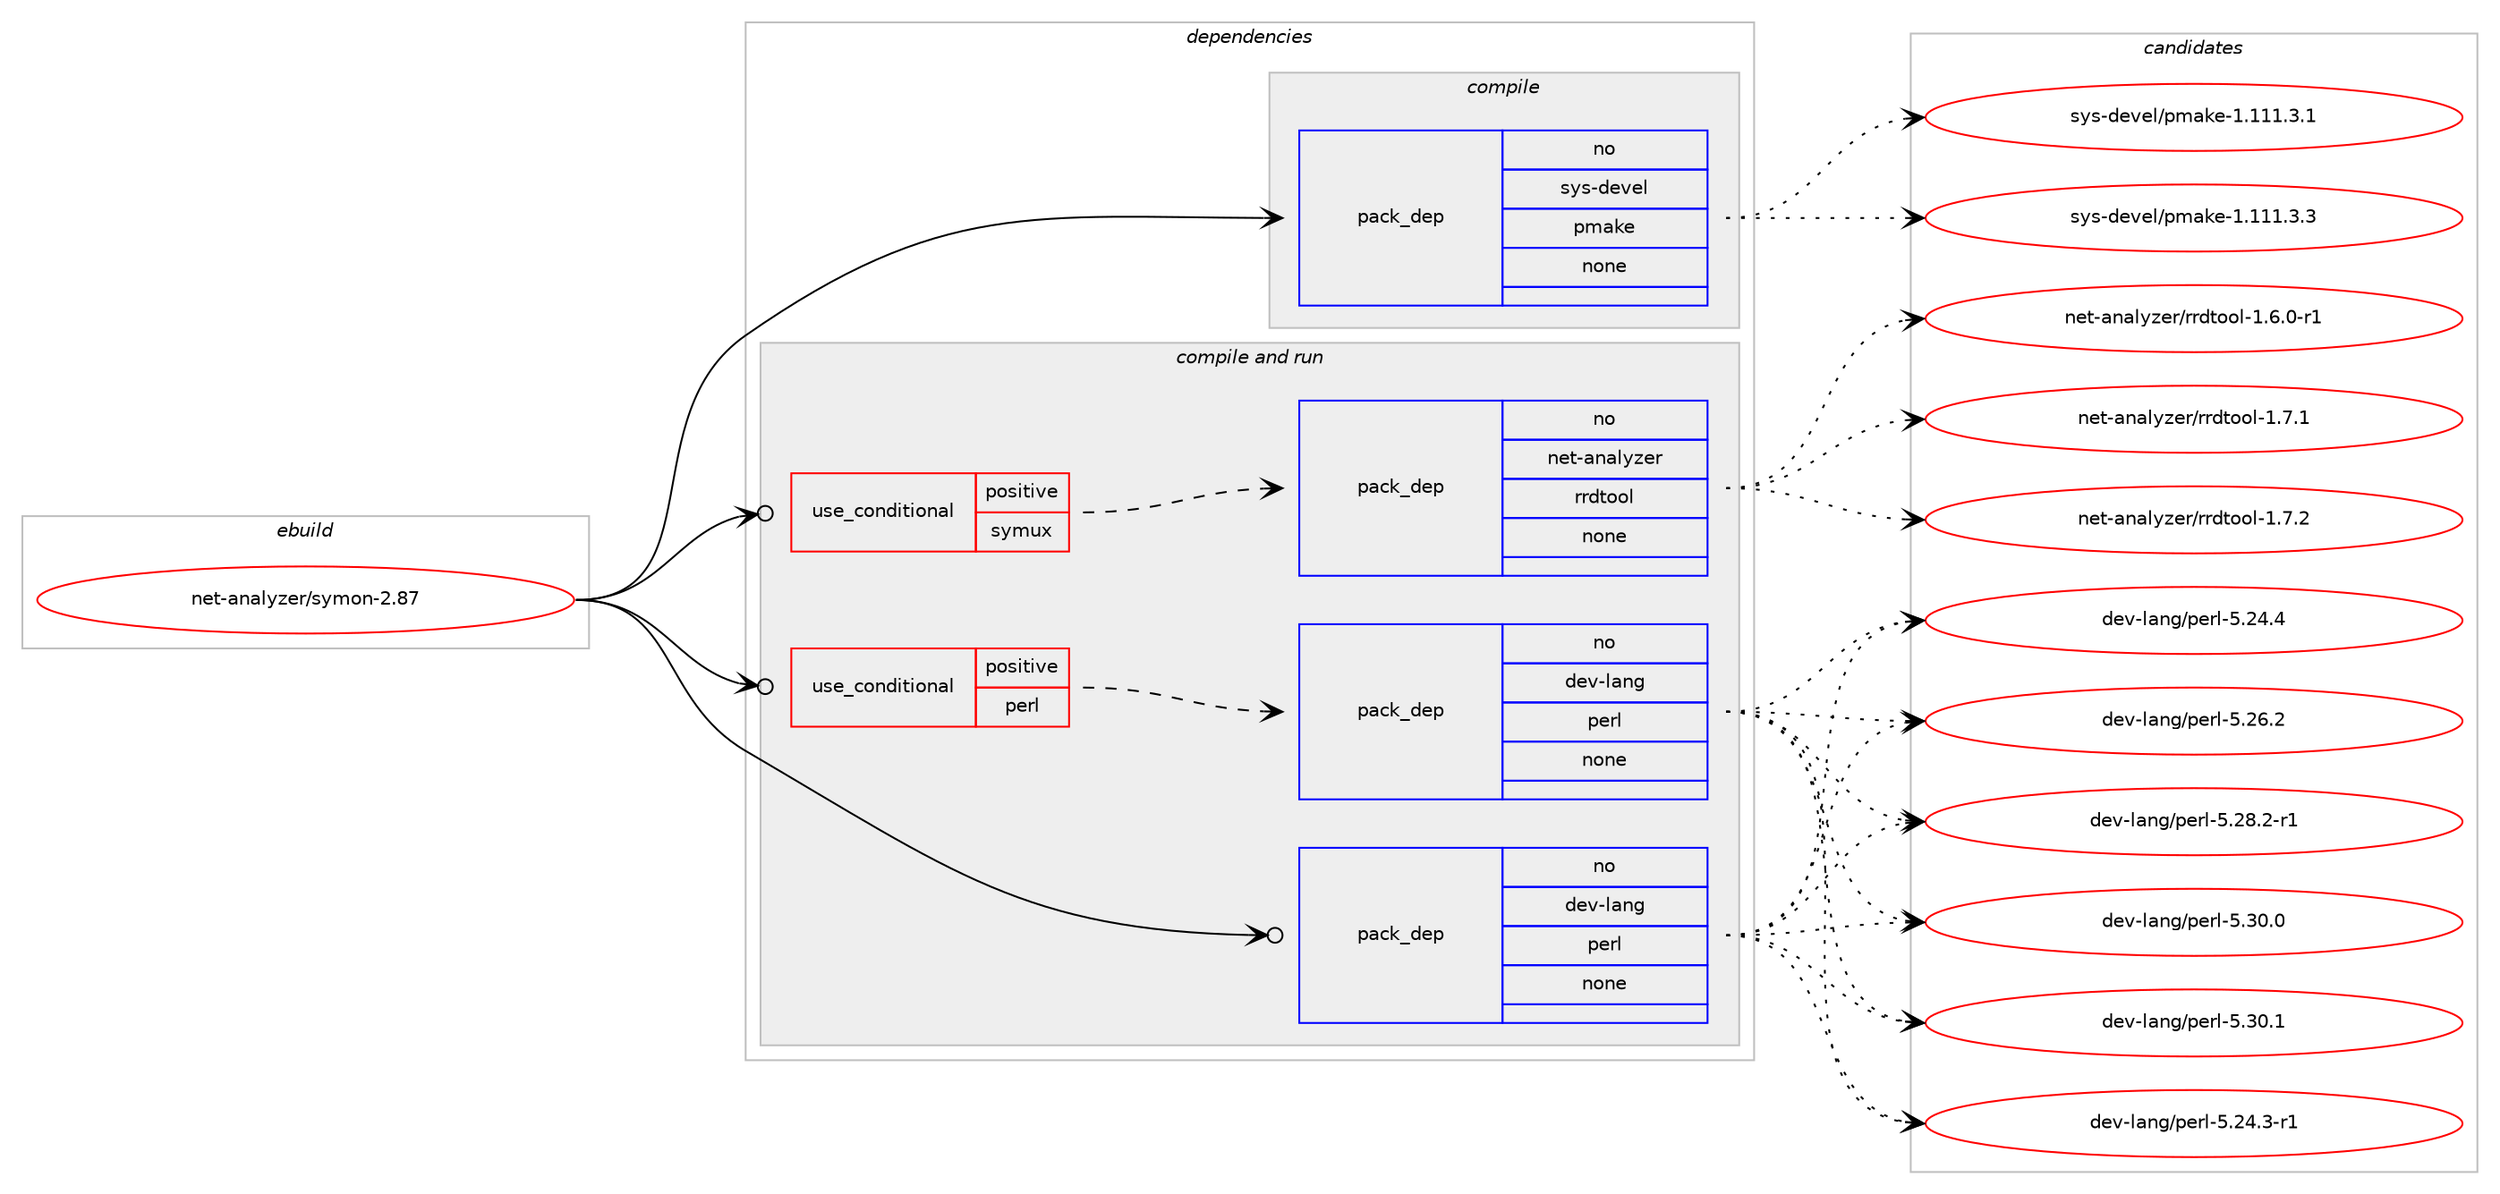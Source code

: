 digraph prolog {

# *************
# Graph options
# *************

newrank=true;
concentrate=true;
compound=true;
graph [rankdir=LR,fontname=Helvetica,fontsize=10,ranksep=1.5];#, ranksep=2.5, nodesep=0.2];
edge  [arrowhead=vee];
node  [fontname=Helvetica,fontsize=10];

# **********
# The ebuild
# **********

subgraph cluster_leftcol {
color=gray;
rank=same;
label=<<i>ebuild</i>>;
id [label="net-analyzer/symon-2.87", color=red, width=4, href="../net-analyzer/symon-2.87.svg"];
}

# ****************
# The dependencies
# ****************

subgraph cluster_midcol {
color=gray;
label=<<i>dependencies</i>>;
subgraph cluster_compile {
fillcolor="#eeeeee";
style=filled;
label=<<i>compile</i>>;
subgraph pack603350 {
dependency816177 [label=<<TABLE BORDER="0" CELLBORDER="1" CELLSPACING="0" CELLPADDING="4" WIDTH="220"><TR><TD ROWSPAN="6" CELLPADDING="30">pack_dep</TD></TR><TR><TD WIDTH="110">no</TD></TR><TR><TD>sys-devel</TD></TR><TR><TD>pmake</TD></TR><TR><TD>none</TD></TR><TR><TD></TD></TR></TABLE>>, shape=none, color=blue];
}
id:e -> dependency816177:w [weight=20,style="solid",arrowhead="vee"];
}
subgraph cluster_compileandrun {
fillcolor="#eeeeee";
style=filled;
label=<<i>compile and run</i>>;
subgraph cond198557 {
dependency816178 [label=<<TABLE BORDER="0" CELLBORDER="1" CELLSPACING="0" CELLPADDING="4"><TR><TD ROWSPAN="3" CELLPADDING="10">use_conditional</TD></TR><TR><TD>positive</TD></TR><TR><TD>perl</TD></TR></TABLE>>, shape=none, color=red];
subgraph pack603351 {
dependency816179 [label=<<TABLE BORDER="0" CELLBORDER="1" CELLSPACING="0" CELLPADDING="4" WIDTH="220"><TR><TD ROWSPAN="6" CELLPADDING="30">pack_dep</TD></TR><TR><TD WIDTH="110">no</TD></TR><TR><TD>dev-lang</TD></TR><TR><TD>perl</TD></TR><TR><TD>none</TD></TR><TR><TD></TD></TR></TABLE>>, shape=none, color=blue];
}
dependency816178:e -> dependency816179:w [weight=20,style="dashed",arrowhead="vee"];
}
id:e -> dependency816178:w [weight=20,style="solid",arrowhead="odotvee"];
subgraph cond198558 {
dependency816180 [label=<<TABLE BORDER="0" CELLBORDER="1" CELLSPACING="0" CELLPADDING="4"><TR><TD ROWSPAN="3" CELLPADDING="10">use_conditional</TD></TR><TR><TD>positive</TD></TR><TR><TD>symux</TD></TR></TABLE>>, shape=none, color=red];
subgraph pack603352 {
dependency816181 [label=<<TABLE BORDER="0" CELLBORDER="1" CELLSPACING="0" CELLPADDING="4" WIDTH="220"><TR><TD ROWSPAN="6" CELLPADDING="30">pack_dep</TD></TR><TR><TD WIDTH="110">no</TD></TR><TR><TD>net-analyzer</TD></TR><TR><TD>rrdtool</TD></TR><TR><TD>none</TD></TR><TR><TD></TD></TR></TABLE>>, shape=none, color=blue];
}
dependency816180:e -> dependency816181:w [weight=20,style="dashed",arrowhead="vee"];
}
id:e -> dependency816180:w [weight=20,style="solid",arrowhead="odotvee"];
subgraph pack603353 {
dependency816182 [label=<<TABLE BORDER="0" CELLBORDER="1" CELLSPACING="0" CELLPADDING="4" WIDTH="220"><TR><TD ROWSPAN="6" CELLPADDING="30">pack_dep</TD></TR><TR><TD WIDTH="110">no</TD></TR><TR><TD>dev-lang</TD></TR><TR><TD>perl</TD></TR><TR><TD>none</TD></TR><TR><TD></TD></TR></TABLE>>, shape=none, color=blue];
}
id:e -> dependency816182:w [weight=20,style="solid",arrowhead="odotvee"];
}
subgraph cluster_run {
fillcolor="#eeeeee";
style=filled;
label=<<i>run</i>>;
}
}

# **************
# The candidates
# **************

subgraph cluster_choices {
rank=same;
color=gray;
label=<<i>candidates</i>>;

subgraph choice603350 {
color=black;
nodesep=1;
choice11512111545100101118101108471121099710710145494649494946514649 [label="sys-devel/pmake-1.111.3.1", color=red, width=4,href="../sys-devel/pmake-1.111.3.1.svg"];
choice11512111545100101118101108471121099710710145494649494946514651 [label="sys-devel/pmake-1.111.3.3", color=red, width=4,href="../sys-devel/pmake-1.111.3.3.svg"];
dependency816177:e -> choice11512111545100101118101108471121099710710145494649494946514649:w [style=dotted,weight="100"];
dependency816177:e -> choice11512111545100101118101108471121099710710145494649494946514651:w [style=dotted,weight="100"];
}
subgraph choice603351 {
color=black;
nodesep=1;
choice100101118451089711010347112101114108455346505246514511449 [label="dev-lang/perl-5.24.3-r1", color=red, width=4,href="../dev-lang/perl-5.24.3-r1.svg"];
choice10010111845108971101034711210111410845534650524652 [label="dev-lang/perl-5.24.4", color=red, width=4,href="../dev-lang/perl-5.24.4.svg"];
choice10010111845108971101034711210111410845534650544650 [label="dev-lang/perl-5.26.2", color=red, width=4,href="../dev-lang/perl-5.26.2.svg"];
choice100101118451089711010347112101114108455346505646504511449 [label="dev-lang/perl-5.28.2-r1", color=red, width=4,href="../dev-lang/perl-5.28.2-r1.svg"];
choice10010111845108971101034711210111410845534651484648 [label="dev-lang/perl-5.30.0", color=red, width=4,href="../dev-lang/perl-5.30.0.svg"];
choice10010111845108971101034711210111410845534651484649 [label="dev-lang/perl-5.30.1", color=red, width=4,href="../dev-lang/perl-5.30.1.svg"];
dependency816179:e -> choice100101118451089711010347112101114108455346505246514511449:w [style=dotted,weight="100"];
dependency816179:e -> choice10010111845108971101034711210111410845534650524652:w [style=dotted,weight="100"];
dependency816179:e -> choice10010111845108971101034711210111410845534650544650:w [style=dotted,weight="100"];
dependency816179:e -> choice100101118451089711010347112101114108455346505646504511449:w [style=dotted,weight="100"];
dependency816179:e -> choice10010111845108971101034711210111410845534651484648:w [style=dotted,weight="100"];
dependency816179:e -> choice10010111845108971101034711210111410845534651484649:w [style=dotted,weight="100"];
}
subgraph choice603352 {
color=black;
nodesep=1;
choice110101116459711097108121122101114471141141001161111111084549465446484511449 [label="net-analyzer/rrdtool-1.6.0-r1", color=red, width=4,href="../net-analyzer/rrdtool-1.6.0-r1.svg"];
choice11010111645971109710812112210111447114114100116111111108454946554649 [label="net-analyzer/rrdtool-1.7.1", color=red, width=4,href="../net-analyzer/rrdtool-1.7.1.svg"];
choice11010111645971109710812112210111447114114100116111111108454946554650 [label="net-analyzer/rrdtool-1.7.2", color=red, width=4,href="../net-analyzer/rrdtool-1.7.2.svg"];
dependency816181:e -> choice110101116459711097108121122101114471141141001161111111084549465446484511449:w [style=dotted,weight="100"];
dependency816181:e -> choice11010111645971109710812112210111447114114100116111111108454946554649:w [style=dotted,weight="100"];
dependency816181:e -> choice11010111645971109710812112210111447114114100116111111108454946554650:w [style=dotted,weight="100"];
}
subgraph choice603353 {
color=black;
nodesep=1;
choice100101118451089711010347112101114108455346505246514511449 [label="dev-lang/perl-5.24.3-r1", color=red, width=4,href="../dev-lang/perl-5.24.3-r1.svg"];
choice10010111845108971101034711210111410845534650524652 [label="dev-lang/perl-5.24.4", color=red, width=4,href="../dev-lang/perl-5.24.4.svg"];
choice10010111845108971101034711210111410845534650544650 [label="dev-lang/perl-5.26.2", color=red, width=4,href="../dev-lang/perl-5.26.2.svg"];
choice100101118451089711010347112101114108455346505646504511449 [label="dev-lang/perl-5.28.2-r1", color=red, width=4,href="../dev-lang/perl-5.28.2-r1.svg"];
choice10010111845108971101034711210111410845534651484648 [label="dev-lang/perl-5.30.0", color=red, width=4,href="../dev-lang/perl-5.30.0.svg"];
choice10010111845108971101034711210111410845534651484649 [label="dev-lang/perl-5.30.1", color=red, width=4,href="../dev-lang/perl-5.30.1.svg"];
dependency816182:e -> choice100101118451089711010347112101114108455346505246514511449:w [style=dotted,weight="100"];
dependency816182:e -> choice10010111845108971101034711210111410845534650524652:w [style=dotted,weight="100"];
dependency816182:e -> choice10010111845108971101034711210111410845534650544650:w [style=dotted,weight="100"];
dependency816182:e -> choice100101118451089711010347112101114108455346505646504511449:w [style=dotted,weight="100"];
dependency816182:e -> choice10010111845108971101034711210111410845534651484648:w [style=dotted,weight="100"];
dependency816182:e -> choice10010111845108971101034711210111410845534651484649:w [style=dotted,weight="100"];
}
}

}
